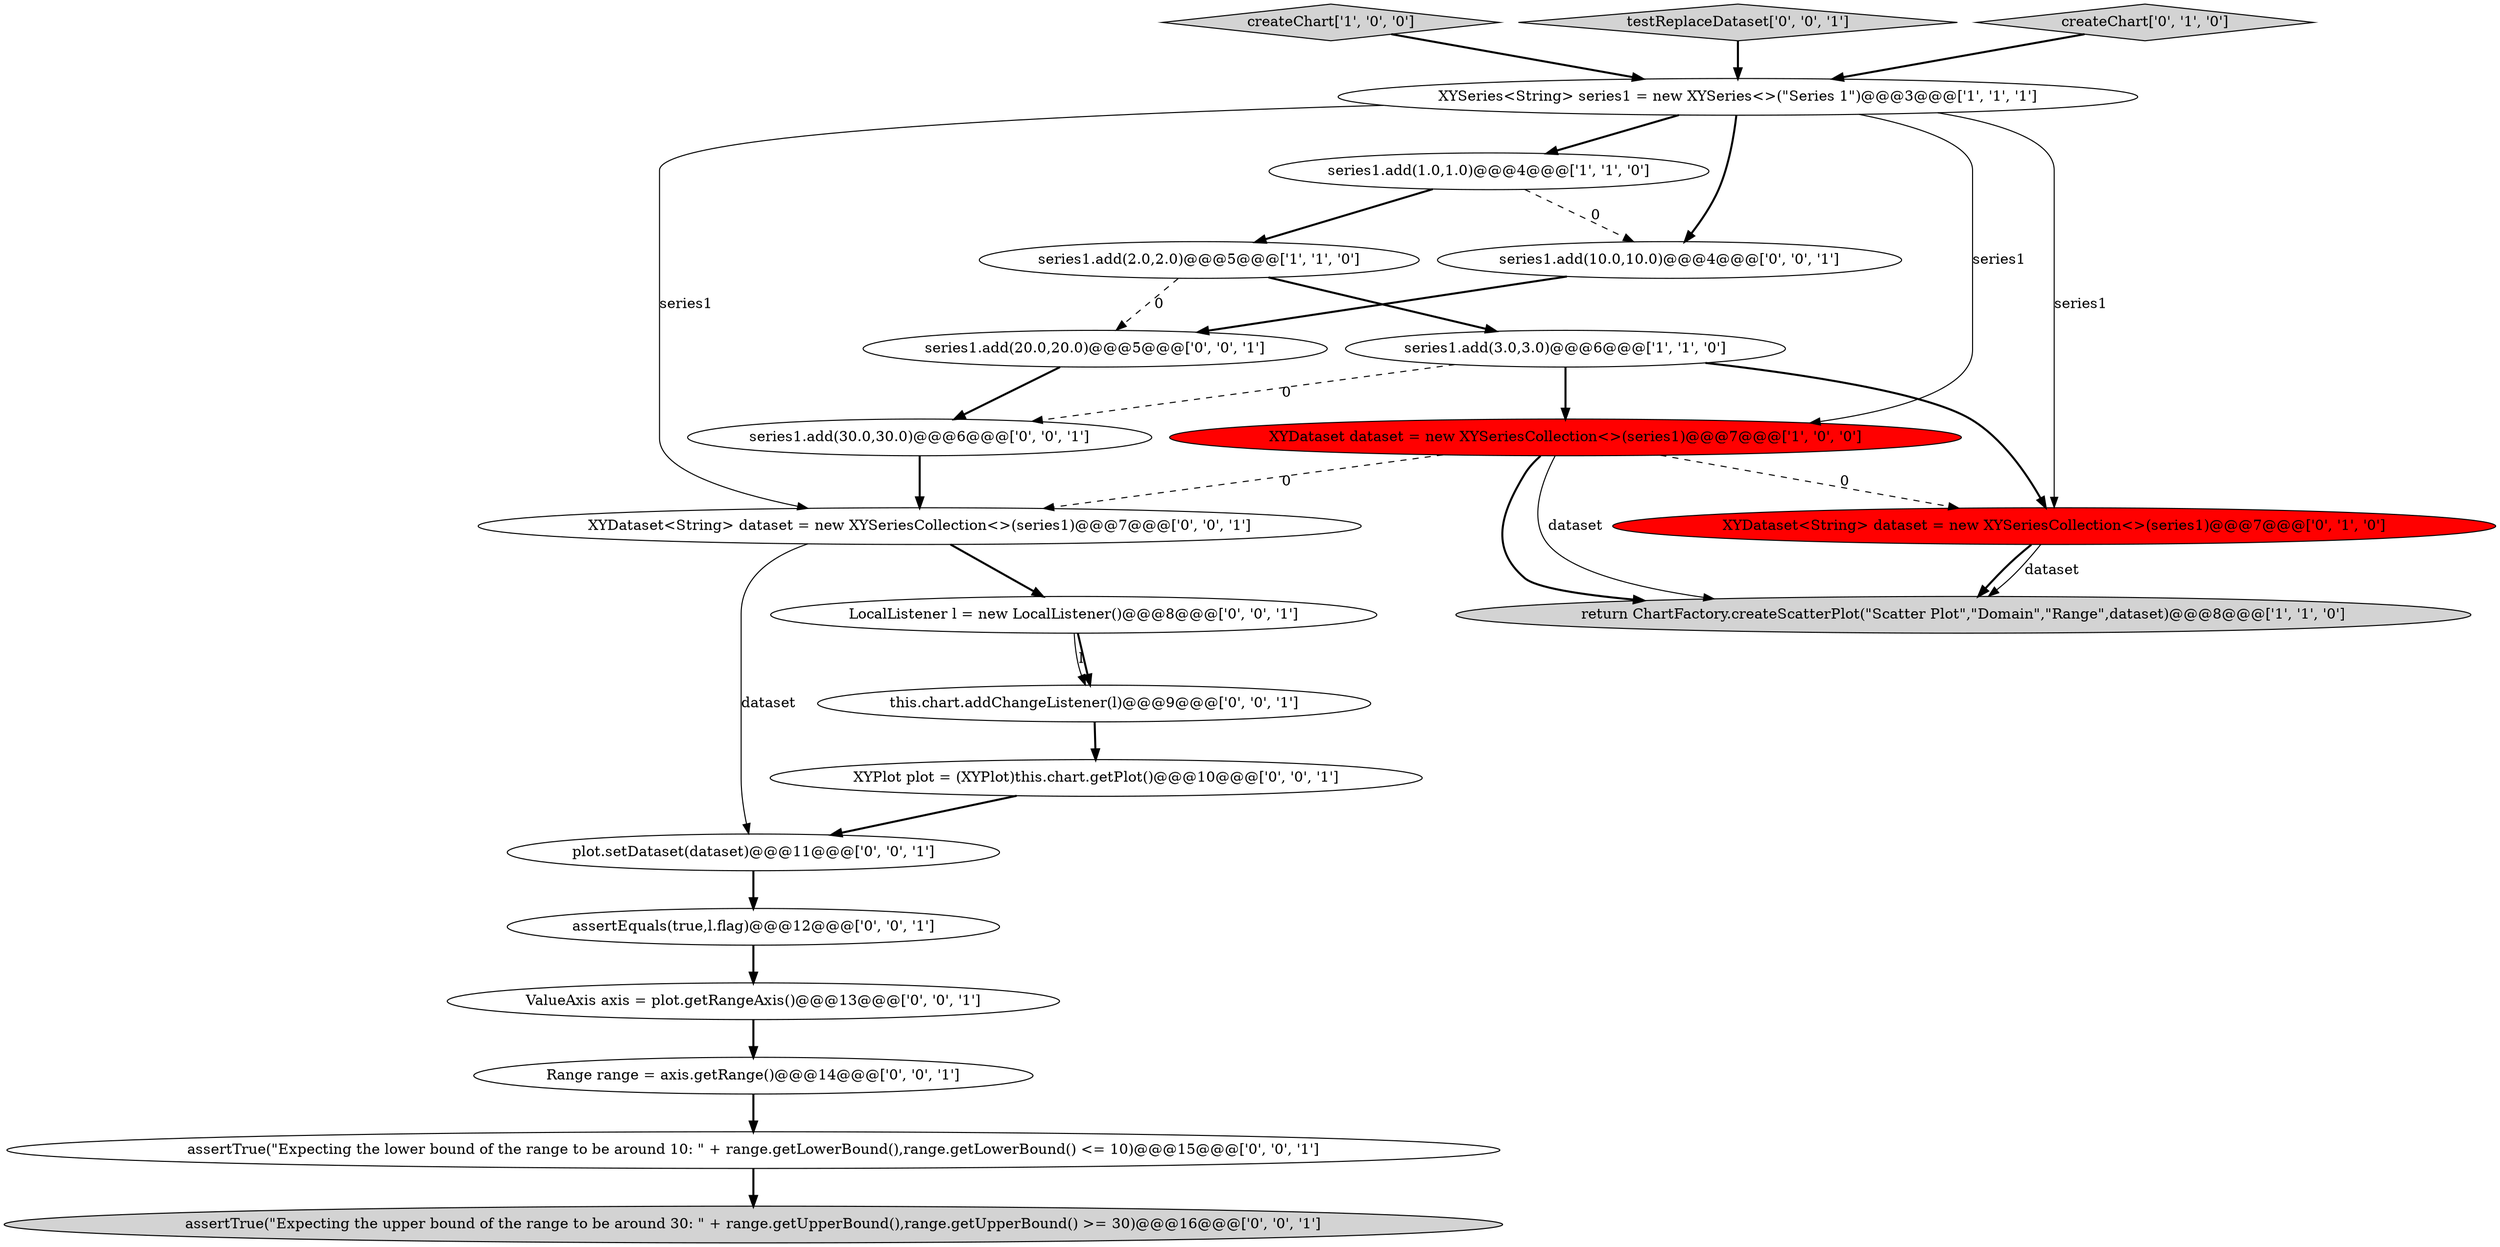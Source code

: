 digraph {
4 [style = filled, label = "series1.add(1.0,1.0)@@@4@@@['1', '1', '0']", fillcolor = white, shape = ellipse image = "AAA0AAABBB1BBB"];
5 [style = filled, label = "series1.add(3.0,3.0)@@@6@@@['1', '1', '0']", fillcolor = white, shape = ellipse image = "AAA0AAABBB1BBB"];
13 [style = filled, label = "XYPlot plot = (XYPlot)this.chart.getPlot()@@@10@@@['0', '0', '1']", fillcolor = white, shape = ellipse image = "AAA0AAABBB3BBB"];
21 [style = filled, label = "Range range = axis.getRange()@@@14@@@['0', '0', '1']", fillcolor = white, shape = ellipse image = "AAA0AAABBB3BBB"];
18 [style = filled, label = "XYDataset<String> dataset = new XYSeriesCollection<>(series1)@@@7@@@['0', '0', '1']", fillcolor = white, shape = ellipse image = "AAA0AAABBB3BBB"];
10 [style = filled, label = "assertTrue(\"Expecting the lower bound of the range to be around 10: \" + range.getLowerBound(),range.getLowerBound() <= 10)@@@15@@@['0', '0', '1']", fillcolor = white, shape = ellipse image = "AAA0AAABBB3BBB"];
3 [style = filled, label = "series1.add(2.0,2.0)@@@5@@@['1', '1', '0']", fillcolor = white, shape = ellipse image = "AAA0AAABBB1BBB"];
2 [style = filled, label = "XYDataset dataset = new XYSeriesCollection<>(series1)@@@7@@@['1', '0', '0']", fillcolor = red, shape = ellipse image = "AAA1AAABBB1BBB"];
0 [style = filled, label = "createChart['1', '0', '0']", fillcolor = lightgray, shape = diamond image = "AAA0AAABBB1BBB"];
19 [style = filled, label = "testReplaceDataset['0', '0', '1']", fillcolor = lightgray, shape = diamond image = "AAA0AAABBB3BBB"];
6 [style = filled, label = "XYSeries<String> series1 = new XYSeries<>(\"Series 1\")@@@3@@@['1', '1', '1']", fillcolor = white, shape = ellipse image = "AAA0AAABBB1BBB"];
20 [style = filled, label = "this.chart.addChangeListener(l)@@@9@@@['0', '0', '1']", fillcolor = white, shape = ellipse image = "AAA0AAABBB3BBB"];
9 [style = filled, label = "series1.add(30.0,30.0)@@@6@@@['0', '0', '1']", fillcolor = white, shape = ellipse image = "AAA0AAABBB3BBB"];
14 [style = filled, label = "assertEquals(true,l.flag)@@@12@@@['0', '0', '1']", fillcolor = white, shape = ellipse image = "AAA0AAABBB3BBB"];
22 [style = filled, label = "ValueAxis axis = plot.getRangeAxis()@@@13@@@['0', '0', '1']", fillcolor = white, shape = ellipse image = "AAA0AAABBB3BBB"];
12 [style = filled, label = "series1.add(20.0,20.0)@@@5@@@['0', '0', '1']", fillcolor = white, shape = ellipse image = "AAA0AAABBB3BBB"];
8 [style = filled, label = "XYDataset<String> dataset = new XYSeriesCollection<>(series1)@@@7@@@['0', '1', '0']", fillcolor = red, shape = ellipse image = "AAA1AAABBB2BBB"];
1 [style = filled, label = "return ChartFactory.createScatterPlot(\"Scatter Plot\",\"Domain\",\"Range\",dataset)@@@8@@@['1', '1', '0']", fillcolor = lightgray, shape = ellipse image = "AAA0AAABBB1BBB"];
11 [style = filled, label = "series1.add(10.0,10.0)@@@4@@@['0', '0', '1']", fillcolor = white, shape = ellipse image = "AAA0AAABBB3BBB"];
15 [style = filled, label = "assertTrue(\"Expecting the upper bound of the range to be around 30: \" + range.getUpperBound(),range.getUpperBound() >= 30)@@@16@@@['0', '0', '1']", fillcolor = lightgray, shape = ellipse image = "AAA0AAABBB3BBB"];
17 [style = filled, label = "plot.setDataset(dataset)@@@11@@@['0', '0', '1']", fillcolor = white, shape = ellipse image = "AAA0AAABBB3BBB"];
16 [style = filled, label = "LocalListener l = new LocalListener()@@@8@@@['0', '0', '1']", fillcolor = white, shape = ellipse image = "AAA0AAABBB3BBB"];
7 [style = filled, label = "createChart['0', '1', '0']", fillcolor = lightgray, shape = diamond image = "AAA0AAABBB2BBB"];
4->3 [style = bold, label=""];
5->8 [style = bold, label=""];
21->10 [style = bold, label=""];
20->13 [style = bold, label=""];
16->20 [style = solid, label="l"];
10->15 [style = bold, label=""];
0->6 [style = bold, label=""];
2->1 [style = bold, label=""];
14->22 [style = bold, label=""];
22->21 [style = bold, label=""];
5->9 [style = dashed, label="0"];
11->12 [style = bold, label=""];
6->8 [style = solid, label="series1"];
12->9 [style = bold, label=""];
19->6 [style = bold, label=""];
2->8 [style = dashed, label="0"];
8->1 [style = bold, label=""];
6->4 [style = bold, label=""];
13->17 [style = bold, label=""];
5->2 [style = bold, label=""];
3->5 [style = bold, label=""];
9->18 [style = bold, label=""];
3->12 [style = dashed, label="0"];
17->14 [style = bold, label=""];
18->17 [style = solid, label="dataset"];
6->11 [style = bold, label=""];
6->2 [style = solid, label="series1"];
2->1 [style = solid, label="dataset"];
7->6 [style = bold, label=""];
2->18 [style = dashed, label="0"];
6->18 [style = solid, label="series1"];
8->1 [style = solid, label="dataset"];
4->11 [style = dashed, label="0"];
16->20 [style = bold, label=""];
18->16 [style = bold, label=""];
}
